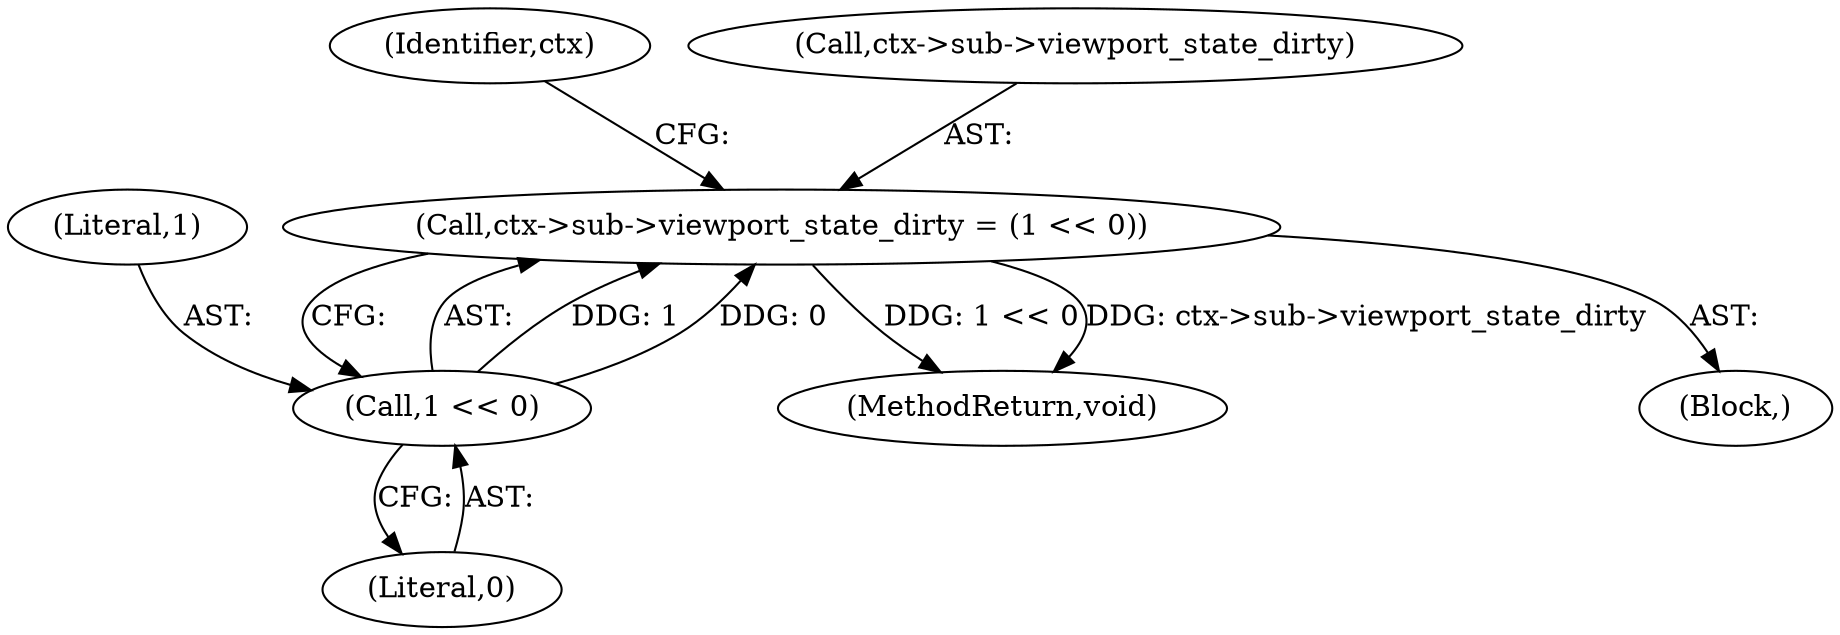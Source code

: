 digraph "0_virglrenderer_48f67f60967f963b698ec8df57ec6912a43d6282_0@pointer" {
"1000482" [label="(Call,ctx->sub->viewport_state_dirty = (1 << 0))"];
"1000488" [label="(Call,1 << 0)"];
"1000492" [label="(Identifier,ctx)"];
"1000458" [label="(Block,)"];
"1000490" [label="(Literal,0)"];
"1000489" [label="(Literal,1)"];
"1000530" [label="(MethodReturn,void)"];
"1000488" [label="(Call,1 << 0)"];
"1000482" [label="(Call,ctx->sub->viewport_state_dirty = (1 << 0))"];
"1000483" [label="(Call,ctx->sub->viewport_state_dirty)"];
"1000482" -> "1000458"  [label="AST: "];
"1000482" -> "1000488"  [label="CFG: "];
"1000483" -> "1000482"  [label="AST: "];
"1000488" -> "1000482"  [label="AST: "];
"1000492" -> "1000482"  [label="CFG: "];
"1000482" -> "1000530"  [label="DDG: 1 << 0"];
"1000482" -> "1000530"  [label="DDG: ctx->sub->viewport_state_dirty"];
"1000488" -> "1000482"  [label="DDG: 1"];
"1000488" -> "1000482"  [label="DDG: 0"];
"1000488" -> "1000490"  [label="CFG: "];
"1000489" -> "1000488"  [label="AST: "];
"1000490" -> "1000488"  [label="AST: "];
}
